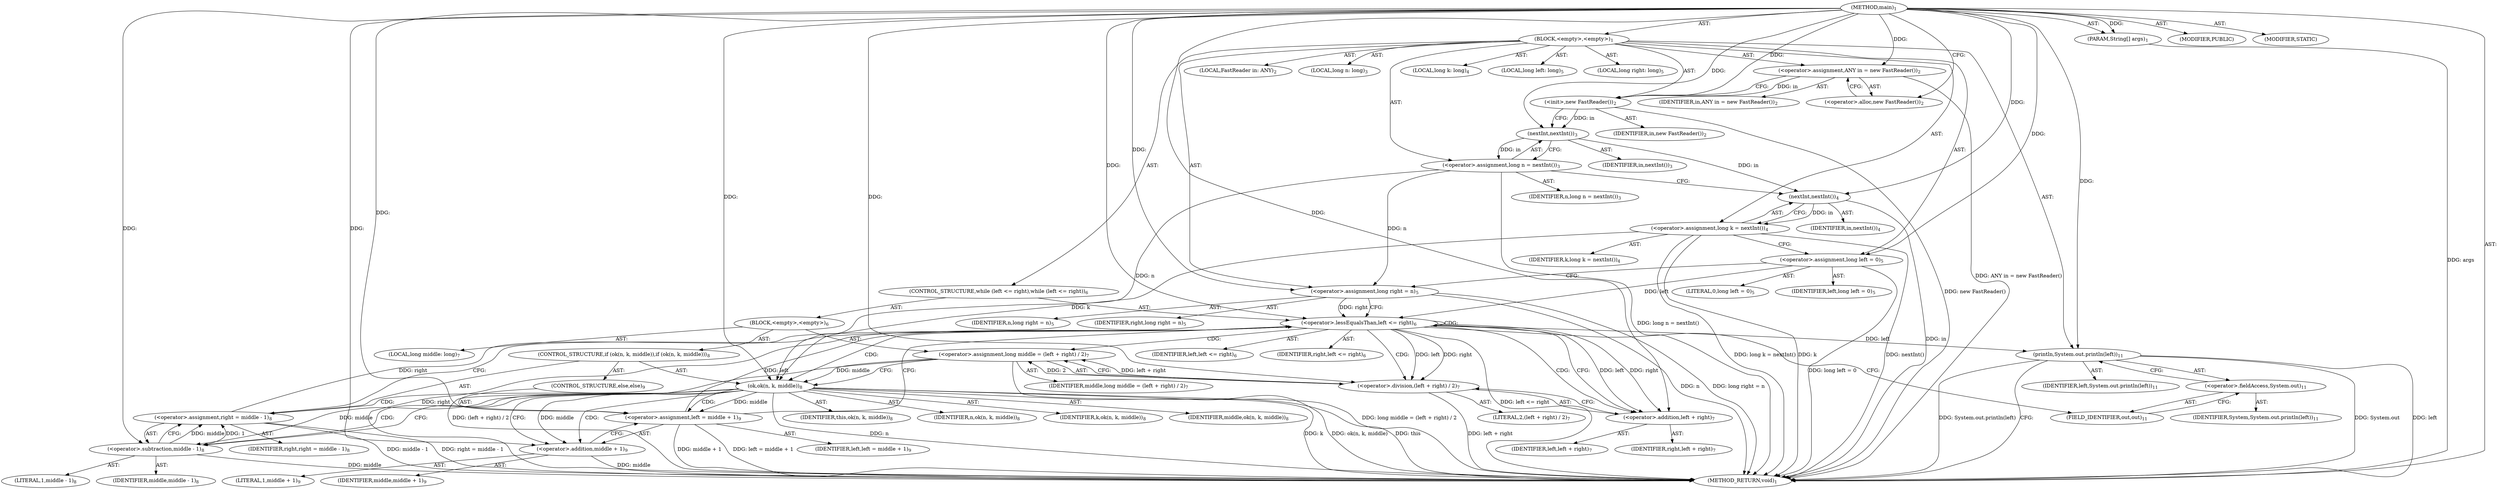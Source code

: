 digraph "main" {  
"19" [label = <(METHOD,main)<SUB>1</SUB>> ]
"20" [label = <(PARAM,String[] args)<SUB>1</SUB>> ]
"21" [label = <(BLOCK,&lt;empty&gt;,&lt;empty&gt;)<SUB>1</SUB>> ]
"4" [label = <(LOCAL,FastReader in: ANY)<SUB>2</SUB>> ]
"22" [label = <(&lt;operator&gt;.assignment,ANY in = new FastReader())<SUB>2</SUB>> ]
"23" [label = <(IDENTIFIER,in,ANY in = new FastReader())<SUB>2</SUB>> ]
"24" [label = <(&lt;operator&gt;.alloc,new FastReader())<SUB>2</SUB>> ]
"25" [label = <(&lt;init&gt;,new FastReader())<SUB>2</SUB>> ]
"3" [label = <(IDENTIFIER,in,new FastReader())<SUB>2</SUB>> ]
"26" [label = <(LOCAL,long n: long)<SUB>3</SUB>> ]
"27" [label = <(&lt;operator&gt;.assignment,long n = nextInt())<SUB>3</SUB>> ]
"28" [label = <(IDENTIFIER,n,long n = nextInt())<SUB>3</SUB>> ]
"29" [label = <(nextInt,nextInt())<SUB>3</SUB>> ]
"30" [label = <(IDENTIFIER,in,nextInt())<SUB>3</SUB>> ]
"31" [label = <(LOCAL,long k: long)<SUB>4</SUB>> ]
"32" [label = <(&lt;operator&gt;.assignment,long k = nextInt())<SUB>4</SUB>> ]
"33" [label = <(IDENTIFIER,k,long k = nextInt())<SUB>4</SUB>> ]
"34" [label = <(nextInt,nextInt())<SUB>4</SUB>> ]
"35" [label = <(IDENTIFIER,in,nextInt())<SUB>4</SUB>> ]
"36" [label = <(LOCAL,long left: long)<SUB>5</SUB>> ]
"37" [label = <(LOCAL,long right: long)<SUB>5</SUB>> ]
"38" [label = <(&lt;operator&gt;.assignment,long left = 0)<SUB>5</SUB>> ]
"39" [label = <(IDENTIFIER,left,long left = 0)<SUB>5</SUB>> ]
"40" [label = <(LITERAL,0,long left = 0)<SUB>5</SUB>> ]
"41" [label = <(&lt;operator&gt;.assignment,long right = n)<SUB>5</SUB>> ]
"42" [label = <(IDENTIFIER,right,long right = n)<SUB>5</SUB>> ]
"43" [label = <(IDENTIFIER,n,long right = n)<SUB>5</SUB>> ]
"44" [label = <(CONTROL_STRUCTURE,while (left &lt;= right),while (left &lt;= right))<SUB>6</SUB>> ]
"45" [label = <(&lt;operator&gt;.lessEqualsThan,left &lt;= right)<SUB>6</SUB>> ]
"46" [label = <(IDENTIFIER,left,left &lt;= right)<SUB>6</SUB>> ]
"47" [label = <(IDENTIFIER,right,left &lt;= right)<SUB>6</SUB>> ]
"48" [label = <(BLOCK,&lt;empty&gt;,&lt;empty&gt;)<SUB>6</SUB>> ]
"49" [label = <(LOCAL,long middle: long)<SUB>7</SUB>> ]
"50" [label = <(&lt;operator&gt;.assignment,long middle = (left + right) / 2)<SUB>7</SUB>> ]
"51" [label = <(IDENTIFIER,middle,long middle = (left + right) / 2)<SUB>7</SUB>> ]
"52" [label = <(&lt;operator&gt;.division,(left + right) / 2)<SUB>7</SUB>> ]
"53" [label = <(&lt;operator&gt;.addition,left + right)<SUB>7</SUB>> ]
"54" [label = <(IDENTIFIER,left,left + right)<SUB>7</SUB>> ]
"55" [label = <(IDENTIFIER,right,left + right)<SUB>7</SUB>> ]
"56" [label = <(LITERAL,2,(left + right) / 2)<SUB>7</SUB>> ]
"57" [label = <(CONTROL_STRUCTURE,if (ok(n, k, middle)),if (ok(n, k, middle)))<SUB>8</SUB>> ]
"58" [label = <(ok,ok(n, k, middle))<SUB>8</SUB>> ]
"59" [label = <(IDENTIFIER,this,ok(n, k, middle))<SUB>8</SUB>> ]
"60" [label = <(IDENTIFIER,n,ok(n, k, middle))<SUB>8</SUB>> ]
"61" [label = <(IDENTIFIER,k,ok(n, k, middle))<SUB>8</SUB>> ]
"62" [label = <(IDENTIFIER,middle,ok(n, k, middle))<SUB>8</SUB>> ]
"63" [label = <(&lt;operator&gt;.assignment,right = middle - 1)<SUB>8</SUB>> ]
"64" [label = <(IDENTIFIER,right,right = middle - 1)<SUB>8</SUB>> ]
"65" [label = <(&lt;operator&gt;.subtraction,middle - 1)<SUB>8</SUB>> ]
"66" [label = <(IDENTIFIER,middle,middle - 1)<SUB>8</SUB>> ]
"67" [label = <(LITERAL,1,middle - 1)<SUB>8</SUB>> ]
"68" [label = <(CONTROL_STRUCTURE,else,else)<SUB>9</SUB>> ]
"69" [label = <(&lt;operator&gt;.assignment,left = middle + 1)<SUB>9</SUB>> ]
"70" [label = <(IDENTIFIER,left,left = middle + 1)<SUB>9</SUB>> ]
"71" [label = <(&lt;operator&gt;.addition,middle + 1)<SUB>9</SUB>> ]
"72" [label = <(IDENTIFIER,middle,middle + 1)<SUB>9</SUB>> ]
"73" [label = <(LITERAL,1,middle + 1)<SUB>9</SUB>> ]
"74" [label = <(println,System.out.println(left))<SUB>11</SUB>> ]
"75" [label = <(&lt;operator&gt;.fieldAccess,System.out)<SUB>11</SUB>> ]
"76" [label = <(IDENTIFIER,System,System.out.println(left))<SUB>11</SUB>> ]
"77" [label = <(FIELD_IDENTIFIER,out,out)<SUB>11</SUB>> ]
"78" [label = <(IDENTIFIER,left,System.out.println(left))<SUB>11</SUB>> ]
"79" [label = <(MODIFIER,PUBLIC)> ]
"80" [label = <(MODIFIER,STATIC)> ]
"81" [label = <(METHOD_RETURN,void)<SUB>1</SUB>> ]
  "19" -> "20"  [ label = "AST: "] 
  "19" -> "21"  [ label = "AST: "] 
  "19" -> "79"  [ label = "AST: "] 
  "19" -> "80"  [ label = "AST: "] 
  "19" -> "81"  [ label = "AST: "] 
  "21" -> "4"  [ label = "AST: "] 
  "21" -> "22"  [ label = "AST: "] 
  "21" -> "25"  [ label = "AST: "] 
  "21" -> "26"  [ label = "AST: "] 
  "21" -> "27"  [ label = "AST: "] 
  "21" -> "31"  [ label = "AST: "] 
  "21" -> "32"  [ label = "AST: "] 
  "21" -> "36"  [ label = "AST: "] 
  "21" -> "37"  [ label = "AST: "] 
  "21" -> "38"  [ label = "AST: "] 
  "21" -> "41"  [ label = "AST: "] 
  "21" -> "44"  [ label = "AST: "] 
  "21" -> "74"  [ label = "AST: "] 
  "22" -> "23"  [ label = "AST: "] 
  "22" -> "24"  [ label = "AST: "] 
  "25" -> "3"  [ label = "AST: "] 
  "27" -> "28"  [ label = "AST: "] 
  "27" -> "29"  [ label = "AST: "] 
  "29" -> "30"  [ label = "AST: "] 
  "32" -> "33"  [ label = "AST: "] 
  "32" -> "34"  [ label = "AST: "] 
  "34" -> "35"  [ label = "AST: "] 
  "38" -> "39"  [ label = "AST: "] 
  "38" -> "40"  [ label = "AST: "] 
  "41" -> "42"  [ label = "AST: "] 
  "41" -> "43"  [ label = "AST: "] 
  "44" -> "45"  [ label = "AST: "] 
  "44" -> "48"  [ label = "AST: "] 
  "45" -> "46"  [ label = "AST: "] 
  "45" -> "47"  [ label = "AST: "] 
  "48" -> "49"  [ label = "AST: "] 
  "48" -> "50"  [ label = "AST: "] 
  "48" -> "57"  [ label = "AST: "] 
  "50" -> "51"  [ label = "AST: "] 
  "50" -> "52"  [ label = "AST: "] 
  "52" -> "53"  [ label = "AST: "] 
  "52" -> "56"  [ label = "AST: "] 
  "53" -> "54"  [ label = "AST: "] 
  "53" -> "55"  [ label = "AST: "] 
  "57" -> "58"  [ label = "AST: "] 
  "57" -> "63"  [ label = "AST: "] 
  "57" -> "68"  [ label = "AST: "] 
  "58" -> "59"  [ label = "AST: "] 
  "58" -> "60"  [ label = "AST: "] 
  "58" -> "61"  [ label = "AST: "] 
  "58" -> "62"  [ label = "AST: "] 
  "63" -> "64"  [ label = "AST: "] 
  "63" -> "65"  [ label = "AST: "] 
  "65" -> "66"  [ label = "AST: "] 
  "65" -> "67"  [ label = "AST: "] 
  "68" -> "69"  [ label = "AST: "] 
  "69" -> "70"  [ label = "AST: "] 
  "69" -> "71"  [ label = "AST: "] 
  "71" -> "72"  [ label = "AST: "] 
  "71" -> "73"  [ label = "AST: "] 
  "74" -> "75"  [ label = "AST: "] 
  "74" -> "78"  [ label = "AST: "] 
  "75" -> "76"  [ label = "AST: "] 
  "75" -> "77"  [ label = "AST: "] 
  "22" -> "25"  [ label = "CFG: "] 
  "25" -> "29"  [ label = "CFG: "] 
  "27" -> "34"  [ label = "CFG: "] 
  "32" -> "38"  [ label = "CFG: "] 
  "38" -> "41"  [ label = "CFG: "] 
  "41" -> "45"  [ label = "CFG: "] 
  "74" -> "81"  [ label = "CFG: "] 
  "24" -> "22"  [ label = "CFG: "] 
  "29" -> "27"  [ label = "CFG: "] 
  "34" -> "32"  [ label = "CFG: "] 
  "45" -> "53"  [ label = "CFG: "] 
  "45" -> "77"  [ label = "CFG: "] 
  "75" -> "74"  [ label = "CFG: "] 
  "50" -> "58"  [ label = "CFG: "] 
  "77" -> "75"  [ label = "CFG: "] 
  "52" -> "50"  [ label = "CFG: "] 
  "58" -> "65"  [ label = "CFG: "] 
  "58" -> "71"  [ label = "CFG: "] 
  "63" -> "45"  [ label = "CFG: "] 
  "53" -> "52"  [ label = "CFG: "] 
  "65" -> "63"  [ label = "CFG: "] 
  "69" -> "45"  [ label = "CFG: "] 
  "71" -> "69"  [ label = "CFG: "] 
  "19" -> "24"  [ label = "CFG: "] 
  "20" -> "81"  [ label = "DDG: args"] 
  "22" -> "81"  [ label = "DDG: ANY in = new FastReader()"] 
  "25" -> "81"  [ label = "DDG: new FastReader()"] 
  "27" -> "81"  [ label = "DDG: long n = nextInt()"] 
  "32" -> "81"  [ label = "DDG: k"] 
  "34" -> "81"  [ label = "DDG: in"] 
  "32" -> "81"  [ label = "DDG: nextInt()"] 
  "32" -> "81"  [ label = "DDG: long k = nextInt()"] 
  "38" -> "81"  [ label = "DDG: long left = 0"] 
  "41" -> "81"  [ label = "DDG: n"] 
  "41" -> "81"  [ label = "DDG: long right = n"] 
  "45" -> "81"  [ label = "DDG: right"] 
  "45" -> "81"  [ label = "DDG: left &lt;= right"] 
  "74" -> "81"  [ label = "DDG: System.out"] 
  "74" -> "81"  [ label = "DDG: left"] 
  "74" -> "81"  [ label = "DDG: System.out.println(left)"] 
  "52" -> "81"  [ label = "DDG: left + right"] 
  "50" -> "81"  [ label = "DDG: (left + right) / 2"] 
  "50" -> "81"  [ label = "DDG: long middle = (left + right) / 2"] 
  "58" -> "81"  [ label = "DDG: n"] 
  "58" -> "81"  [ label = "DDG: k"] 
  "58" -> "81"  [ label = "DDG: ok(n, k, middle)"] 
  "71" -> "81"  [ label = "DDG: middle"] 
  "69" -> "81"  [ label = "DDG: middle + 1"] 
  "69" -> "81"  [ label = "DDG: left = middle + 1"] 
  "65" -> "81"  [ label = "DDG: middle"] 
  "63" -> "81"  [ label = "DDG: middle - 1"] 
  "63" -> "81"  [ label = "DDG: right = middle - 1"] 
  "58" -> "81"  [ label = "DDG: this"] 
  "19" -> "20"  [ label = "DDG: "] 
  "19" -> "22"  [ label = "DDG: "] 
  "29" -> "27"  [ label = "DDG: in"] 
  "34" -> "32"  [ label = "DDG: in"] 
  "19" -> "38"  [ label = "DDG: "] 
  "27" -> "41"  [ label = "DDG: n"] 
  "19" -> "41"  [ label = "DDG: "] 
  "22" -> "25"  [ label = "DDG: in"] 
  "19" -> "25"  [ label = "DDG: "] 
  "45" -> "74"  [ label = "DDG: left"] 
  "19" -> "74"  [ label = "DDG: "] 
  "25" -> "29"  [ label = "DDG: in"] 
  "19" -> "29"  [ label = "DDG: "] 
  "29" -> "34"  [ label = "DDG: in"] 
  "19" -> "34"  [ label = "DDG: "] 
  "38" -> "45"  [ label = "DDG: left"] 
  "69" -> "45"  [ label = "DDG: left"] 
  "19" -> "45"  [ label = "DDG: "] 
  "41" -> "45"  [ label = "DDG: right"] 
  "63" -> "45"  [ label = "DDG: right"] 
  "52" -> "50"  [ label = "DDG: left + right"] 
  "52" -> "50"  [ label = "DDG: 2"] 
  "65" -> "63"  [ label = "DDG: middle"] 
  "65" -> "63"  [ label = "DDG: 1"] 
  "45" -> "52"  [ label = "DDG: left"] 
  "19" -> "52"  [ label = "DDG: "] 
  "45" -> "52"  [ label = "DDG: right"] 
  "19" -> "58"  [ label = "DDG: "] 
  "27" -> "58"  [ label = "DDG: n"] 
  "32" -> "58"  [ label = "DDG: k"] 
  "50" -> "58"  [ label = "DDG: middle"] 
  "58" -> "69"  [ label = "DDG: middle"] 
  "19" -> "69"  [ label = "DDG: "] 
  "45" -> "53"  [ label = "DDG: left"] 
  "19" -> "53"  [ label = "DDG: "] 
  "45" -> "53"  [ label = "DDG: right"] 
  "58" -> "65"  [ label = "DDG: middle"] 
  "19" -> "65"  [ label = "DDG: "] 
  "58" -> "71"  [ label = "DDG: middle"] 
  "19" -> "71"  [ label = "DDG: "] 
  "45" -> "58"  [ label = "CDG: "] 
  "45" -> "52"  [ label = "CDG: "] 
  "45" -> "53"  [ label = "CDG: "] 
  "45" -> "45"  [ label = "CDG: "] 
  "45" -> "50"  [ label = "CDG: "] 
  "58" -> "71"  [ label = "CDG: "] 
  "58" -> "69"  [ label = "CDG: "] 
  "58" -> "63"  [ label = "CDG: "] 
  "58" -> "65"  [ label = "CDG: "] 
}
